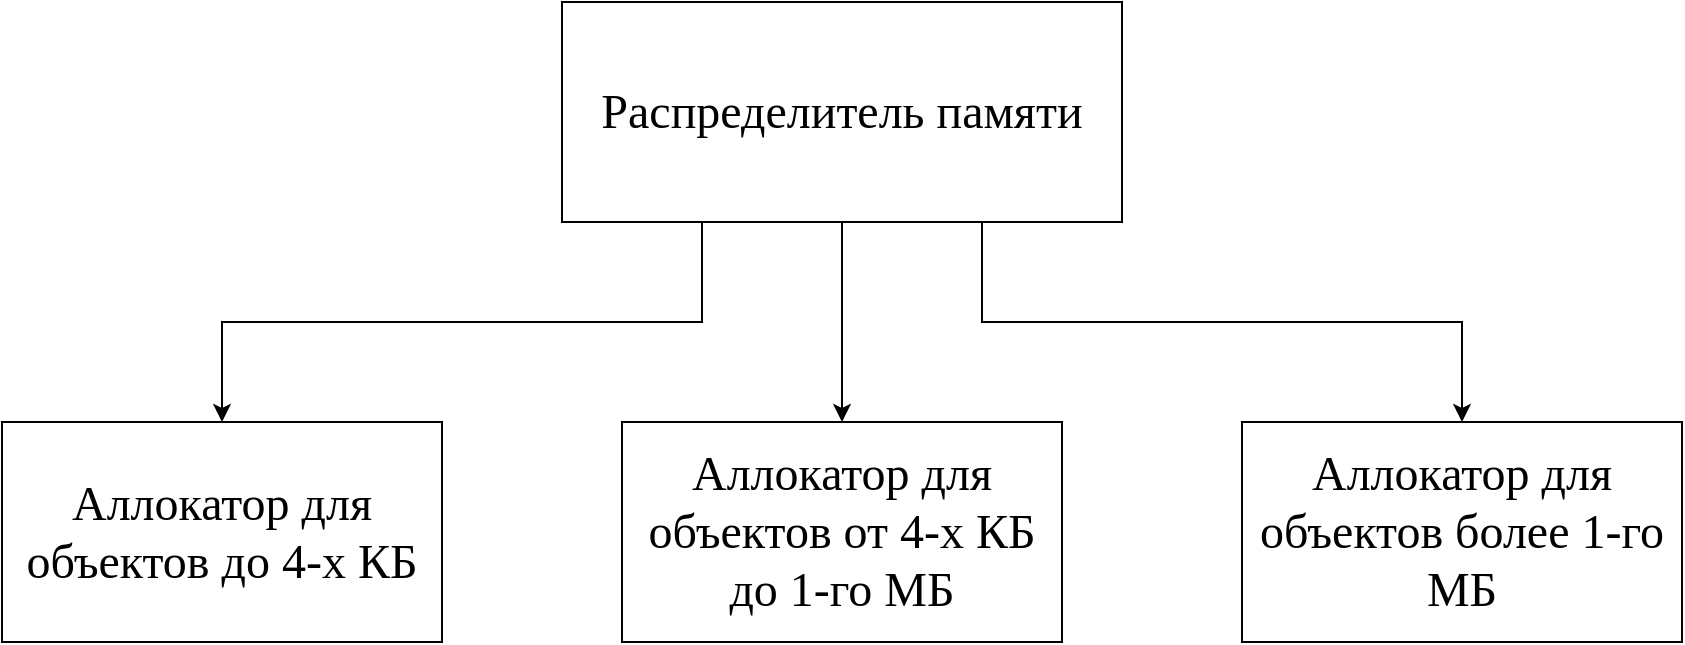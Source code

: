 <mxfile version="14.7.10" type="device"><diagram id="8hXmu7SQZKL1R6nABv0Z" name="Page-1"><mxGraphModel dx="1422" dy="780" grid="1" gridSize="10" guides="1" tooltips="1" connect="1" arrows="1" fold="1" page="1" pageScale="1" pageWidth="850" pageHeight="1100" math="0" shadow="0"><root><mxCell id="0"/><mxCell id="1" parent="0"/><mxCell id="AQqem5qsNU-vIWE-iAov-5" value="" style="edgeStyle=orthogonalEdgeStyle;rounded=0;orthogonalLoop=1;jettySize=auto;html=1;fontFamily=Times New Roman;fontSize=24;" edge="1" parent="1" source="AQqem5qsNU-vIWE-iAov-1" target="AQqem5qsNU-vIWE-iAov-3"><mxGeometry relative="1" as="geometry"/></mxCell><mxCell id="AQqem5qsNU-vIWE-iAov-6" style="edgeStyle=orthogonalEdgeStyle;rounded=0;orthogonalLoop=1;jettySize=auto;html=1;exitX=0.75;exitY=1;exitDx=0;exitDy=0;entryX=0.5;entryY=0;entryDx=0;entryDy=0;fontFamily=Times New Roman;fontSize=24;" edge="1" parent="1" source="AQqem5qsNU-vIWE-iAov-1" target="AQqem5qsNU-vIWE-iAov-4"><mxGeometry relative="1" as="geometry"/></mxCell><mxCell id="AQqem5qsNU-vIWE-iAov-7" style="edgeStyle=orthogonalEdgeStyle;rounded=0;orthogonalLoop=1;jettySize=auto;html=1;exitX=0.25;exitY=1;exitDx=0;exitDy=0;fontFamily=Times New Roman;fontSize=24;" edge="1" parent="1" source="AQqem5qsNU-vIWE-iAov-1" target="AQqem5qsNU-vIWE-iAov-2"><mxGeometry relative="1" as="geometry"/></mxCell><mxCell id="AQqem5qsNU-vIWE-iAov-1" value="Распределитель памяти" style="rounded=0;whiteSpace=wrap;html=1;fontSize=24;fontFamily=Times New Roman;" vertex="1" parent="1"><mxGeometry x="320" y="20" width="280" height="110" as="geometry"/></mxCell><mxCell id="AQqem5qsNU-vIWE-iAov-2" value="Аллокатор для объектов до 4-х КБ" style="rounded=0;whiteSpace=wrap;html=1;fontSize=24;fontFamily=Times New Roman;" vertex="1" parent="1"><mxGeometry x="40" y="230" width="220" height="110" as="geometry"/></mxCell><mxCell id="AQqem5qsNU-vIWE-iAov-3" value="Аллокатор для объектов от 4-х КБ до 1-го МБ" style="rounded=0;whiteSpace=wrap;html=1;fontSize=24;fontFamily=Times New Roman;" vertex="1" parent="1"><mxGeometry x="350" y="230" width="220" height="110" as="geometry"/></mxCell><mxCell id="AQqem5qsNU-vIWE-iAov-4" value="Аллокатор для объектов более 1-го МБ" style="rounded=0;whiteSpace=wrap;html=1;fontSize=24;fontFamily=Times New Roman;" vertex="1" parent="1"><mxGeometry x="660" y="230" width="220" height="110" as="geometry"/></mxCell></root></mxGraphModel></diagram></mxfile>